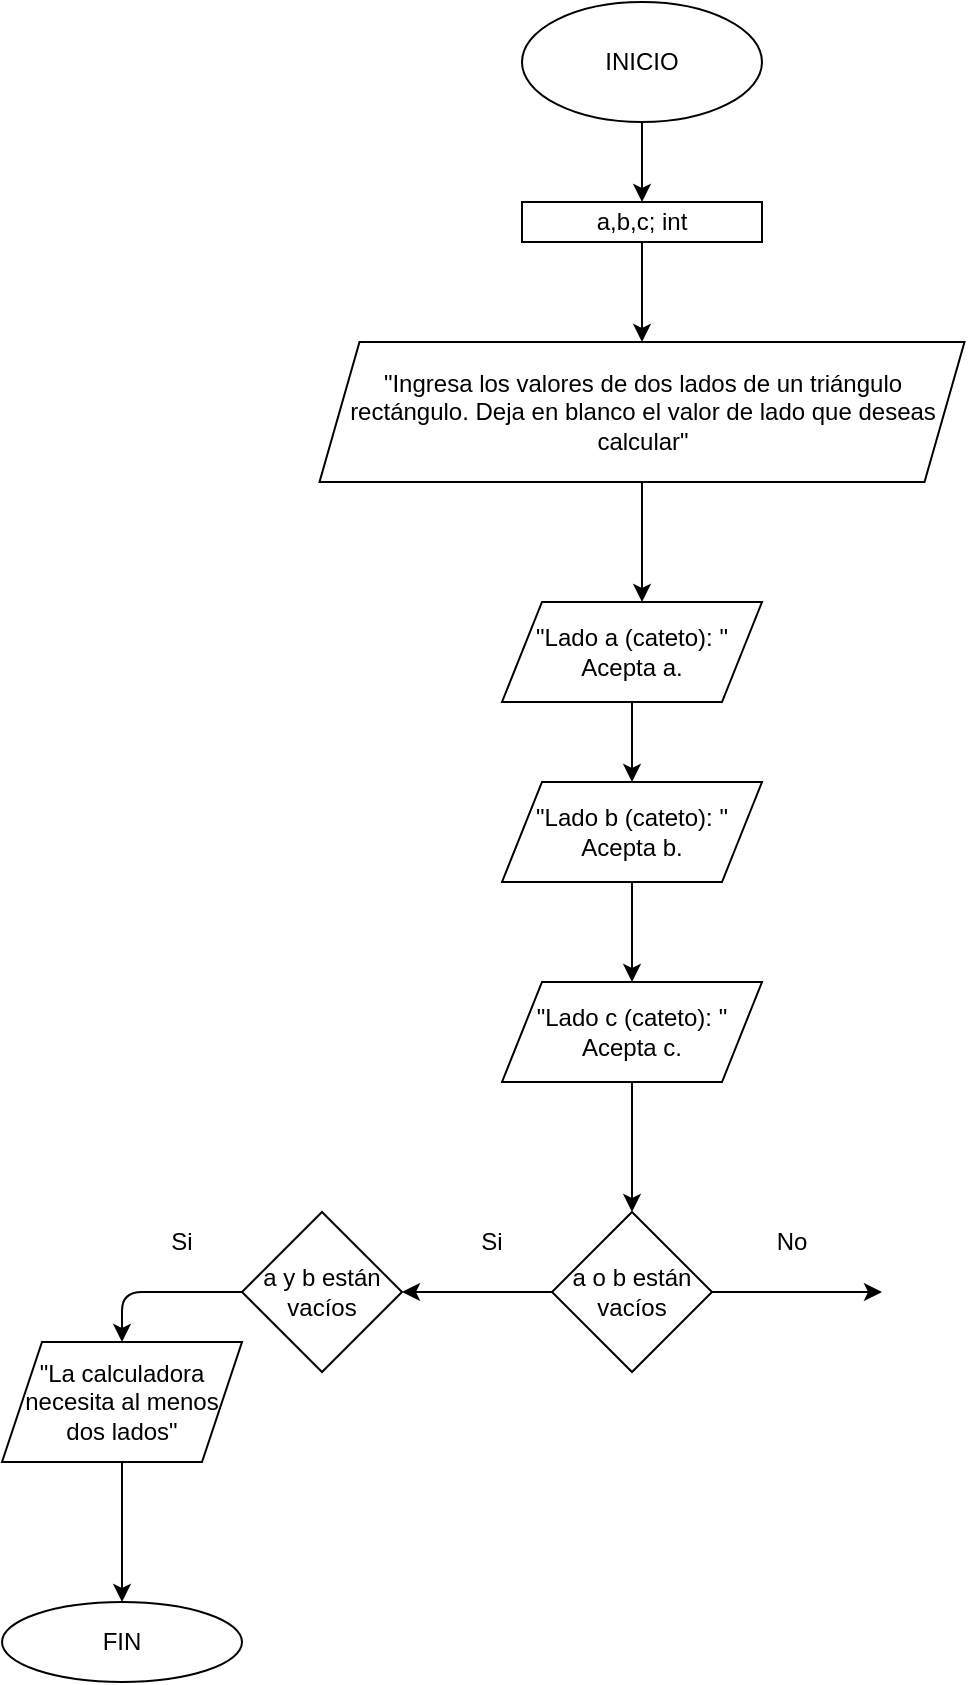 <mxfile>
    <diagram id="KyU5rEi4vRyz9g3PYXm8" name="Page-1">
        <mxGraphModel dx="629" dy="289" grid="1" gridSize="10" guides="1" tooltips="1" connect="1" arrows="1" fold="1" page="1" pageScale="1" pageWidth="850" pageHeight="1100" math="0" shadow="0">
            <root>
                <mxCell id="0"/>
                <mxCell id="1" parent="0"/>
                <mxCell id="7" style="edgeStyle=none;html=1;entryX=0.5;entryY=0;entryDx=0;entryDy=0;" edge="1" parent="1" source="2" target="4">
                    <mxGeometry relative="1" as="geometry"/>
                </mxCell>
                <mxCell id="2" value="INICIO" style="ellipse;whiteSpace=wrap;html=1;" vertex="1" parent="1">
                    <mxGeometry x="260" y="10" width="120" height="60" as="geometry"/>
                </mxCell>
                <mxCell id="11" style="edgeStyle=none;html=1;" edge="1" parent="1" source="4">
                    <mxGeometry relative="1" as="geometry">
                        <mxPoint x="320" y="180" as="targetPoint"/>
                    </mxGeometry>
                </mxCell>
                <mxCell id="4" value="a,b,c; int" style="rounded=0;whiteSpace=wrap;html=1;" vertex="1" parent="1">
                    <mxGeometry x="260" y="110" width="120" height="20" as="geometry"/>
                </mxCell>
                <mxCell id="13" style="edgeStyle=none;html=1;" edge="1" parent="1" source="12">
                    <mxGeometry relative="1" as="geometry">
                        <mxPoint x="320" y="310" as="targetPoint"/>
                    </mxGeometry>
                </mxCell>
                <mxCell id="12" value="&quot;Ingresa los valores de dos lados de un triángulo rectángulo. Deja en blanco el valor de lado que deseas calcular&quot;" style="shape=parallelogram;perimeter=parallelogramPerimeter;whiteSpace=wrap;html=1;fixedSize=1;" vertex="1" parent="1">
                    <mxGeometry x="158.75" y="180" width="322.5" height="70" as="geometry"/>
                </mxCell>
                <mxCell id="16" value="" style="edgeStyle=none;html=1;" edge="1" parent="1" source="14">
                    <mxGeometry relative="1" as="geometry">
                        <mxPoint x="315" y="400" as="targetPoint"/>
                    </mxGeometry>
                </mxCell>
                <mxCell id="14" value="&quot;Lado a (cateto): &quot;&lt;br&gt;Acepta a." style="shape=parallelogram;perimeter=parallelogramPerimeter;whiteSpace=wrap;html=1;fixedSize=1;" vertex="1" parent="1">
                    <mxGeometry x="250" y="310" width="130" height="50" as="geometry"/>
                </mxCell>
                <mxCell id="18" value="" style="edgeStyle=none;html=1;" edge="1" parent="1" source="15">
                    <mxGeometry relative="1" as="geometry">
                        <mxPoint x="315" y="500" as="targetPoint"/>
                    </mxGeometry>
                </mxCell>
                <mxCell id="15" value="&quot;Lado b (cateto): &quot;&lt;br&gt;Acepta b." style="shape=parallelogram;perimeter=parallelogramPerimeter;whiteSpace=wrap;html=1;fixedSize=1;" vertex="1" parent="1">
                    <mxGeometry x="250" y="400" width="130" height="50" as="geometry"/>
                </mxCell>
                <mxCell id="22" value="" style="edgeStyle=none;html=1;" edge="1" parent="1" source="17" target="21">
                    <mxGeometry relative="1" as="geometry"/>
                </mxCell>
                <mxCell id="17" value="&quot;Lado c (cateto): &quot;&lt;br&gt;Acepta c." style="shape=parallelogram;perimeter=parallelogramPerimeter;whiteSpace=wrap;html=1;fixedSize=1;" vertex="1" parent="1">
                    <mxGeometry x="250" y="500" width="130" height="50" as="geometry"/>
                </mxCell>
                <mxCell id="23" style="edgeStyle=none;html=1;entryX=1;entryY=0.5;entryDx=0;entryDy=0;" edge="1" parent="1" source="21" target="28">
                    <mxGeometry relative="1" as="geometry">
                        <mxPoint x="180" y="655" as="targetPoint"/>
                    </mxGeometry>
                </mxCell>
                <mxCell id="25" style="edgeStyle=none;html=1;" edge="1" parent="1" source="21">
                    <mxGeometry relative="1" as="geometry">
                        <mxPoint x="440" y="655" as="targetPoint"/>
                    </mxGeometry>
                </mxCell>
                <mxCell id="21" value="a o b están vacíos" style="rhombus;whiteSpace=wrap;html=1;" vertex="1" parent="1">
                    <mxGeometry x="275" y="615" width="80" height="80" as="geometry"/>
                </mxCell>
                <mxCell id="24" value="Si" style="text;html=1;strokeColor=none;fillColor=none;align=center;verticalAlign=middle;whiteSpace=wrap;rounded=0;" vertex="1" parent="1">
                    <mxGeometry x="215" y="615" width="60" height="30" as="geometry"/>
                </mxCell>
                <mxCell id="26" value="No" style="text;html=1;strokeColor=none;fillColor=none;align=center;verticalAlign=middle;whiteSpace=wrap;rounded=0;" vertex="1" parent="1">
                    <mxGeometry x="365" y="615" width="60" height="30" as="geometry"/>
                </mxCell>
                <mxCell id="34" style="edgeStyle=none;html=1;entryX=0.5;entryY=0;entryDx=0;entryDy=0;" edge="1" parent="1" source="28" target="29">
                    <mxGeometry relative="1" as="geometry">
                        <Array as="points">
                            <mxPoint x="60" y="655"/>
                        </Array>
                    </mxGeometry>
                </mxCell>
                <mxCell id="28" value="a y b están vacíos" style="rhombus;whiteSpace=wrap;html=1;" vertex="1" parent="1">
                    <mxGeometry x="120" y="615" width="80" height="80" as="geometry"/>
                </mxCell>
                <mxCell id="37" value="" style="edgeStyle=none;html=1;" edge="1" parent="1" source="29" target="36">
                    <mxGeometry relative="1" as="geometry"/>
                </mxCell>
                <mxCell id="29" value="&quot;La calculadora necesita al menos dos lados&quot;" style="shape=parallelogram;perimeter=parallelogramPerimeter;whiteSpace=wrap;html=1;fixedSize=1;" vertex="1" parent="1">
                    <mxGeometry y="680" width="120" height="60" as="geometry"/>
                </mxCell>
                <mxCell id="35" value="Si&lt;br&gt;" style="text;html=1;strokeColor=none;fillColor=none;align=center;verticalAlign=middle;whiteSpace=wrap;rounded=0;" vertex="1" parent="1">
                    <mxGeometry x="60" y="615" width="60" height="30" as="geometry"/>
                </mxCell>
                <mxCell id="36" value="FIN" style="ellipse;whiteSpace=wrap;html=1;" vertex="1" parent="1">
                    <mxGeometry y="810" width="120" height="40" as="geometry"/>
                </mxCell>
            </root>
        </mxGraphModel>
    </diagram>
</mxfile>